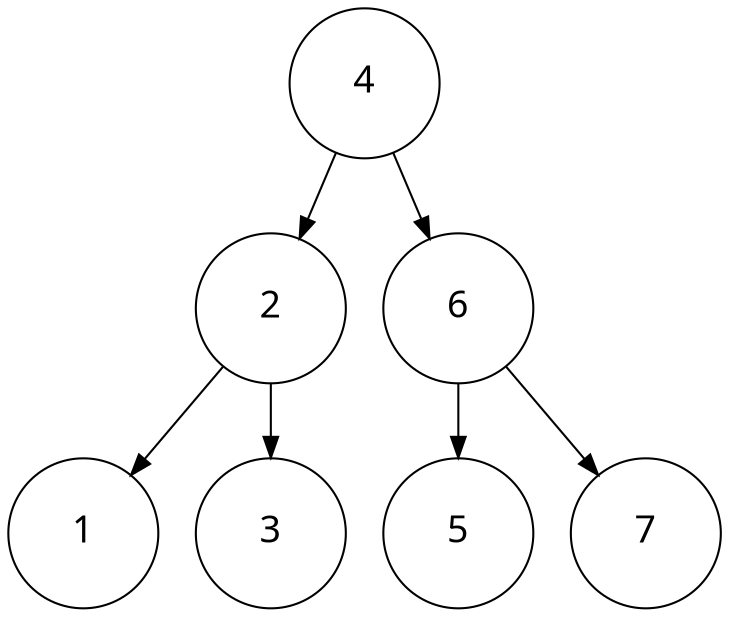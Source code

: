 digraph {
	name="" rankdir=TB
	1 [label=<<FONT POINT-SIZE="18" FACE="ubuntu">4</FONT><BR ALIGN="CENTER"/>> height=1 shape=circle width=1]
	2 [label=<<FONT POINT-SIZE="18" FACE="ubuntu">2</FONT><BR ALIGN="CENTER"/>> height=1 shape=circle width=1]
	3 [label=<<FONT POINT-SIZE="18" FACE="ubuntu">6</FONT><BR ALIGN="CENTER"/>> height=1 shape=circle width=1]
	4 [label=<<FONT POINT-SIZE="18" FACE="ubuntu">1</FONT><BR ALIGN="CENTER"/>> height=1 shape=circle width=1]
	5 [label=<<FONT POINT-SIZE="18" FACE="ubuntu">3</FONT><BR ALIGN="CENTER"/>> height=1 shape=circle width=1]
	6 [label=<<FONT POINT-SIZE="18" FACE="ubuntu">5</FONT><BR ALIGN="CENTER"/>> height=1 shape=circle width=1]
	7 [label=<<FONT POINT-SIZE="18" FACE="ubuntu">7</FONT><BR ALIGN="CENTER"/>> height=1 shape=circle width=1]
	1 -> 2
	1 -> 3
	2 -> 4
	2 -> 5
	3 -> 6
	3 -> 7
}

